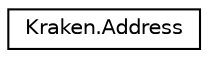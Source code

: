 digraph "Graphical Class Hierarchy"
{
 // LATEX_PDF_SIZE
  edge [fontname="Helvetica",fontsize="10",labelfontname="Helvetica",labelfontsize="10"];
  node [fontname="Helvetica",fontsize="10",shape=record];
  rankdir="LR";
  Node0 [label="Kraken.Address",height=0.2,width=0.4,color="black", fillcolor="white", style="filled",URL="$class_kraken_1_1_address.html",tooltip="Deposit Address"];
}
